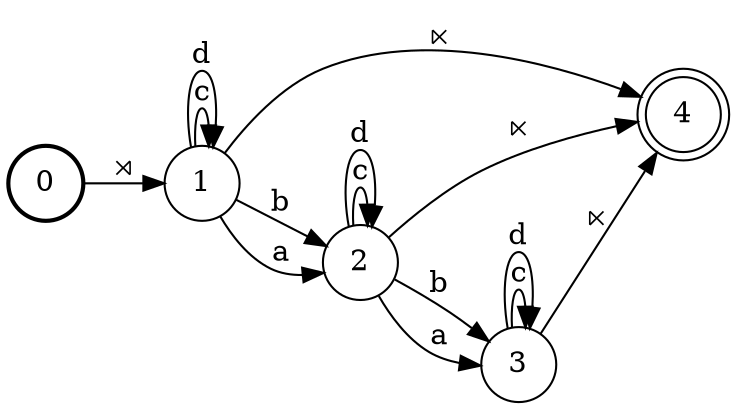 digraph FST {
rankdir = LR;
size = "8.5,11";
center = 1;
orientation = Portrait;
ranksep = "0.4";
nodesep = "0.25";
0 [label = "0", shape = circle, style = bold, fontsize = 14]
	0 -> 1 [label = "⋊", fontsize = 14];
1 [label = "1", shape = circle, style = solid, fontsize = 14]
	1 -> 4 [label = "⋉", fontsize = 14];
	1 -> 2 [label = "b", fontsize = 14];
	1 -> 2 [label = "a", fontsize = 14];
	1 -> 1 [label = "c", fontsize = 14];
	1 -> 1 [label = "d", fontsize = 14];
2 [label = "2", shape = circle, style = solid, fontsize = 14]
	2 -> 4 [label = "⋉", fontsize = 14];
	2 -> 3 [label = "b", fontsize = 14];
	2 -> 3 [label = "a", fontsize = 14];
	2 -> 2 [label = "c", fontsize = 14];
	2 -> 2 [label = "d", fontsize = 14];
3 [label = "3", shape = circle, style = solid, fontsize = 14]
	3 -> 4 [label = "⋉", fontsize = 14];
	3 -> 3 [label = "c", fontsize = 14];
	3 -> 3 [label = "d", fontsize = 14];
4 [label = "4", shape = doublecircle, style = solid, fontsize = 14]
}
